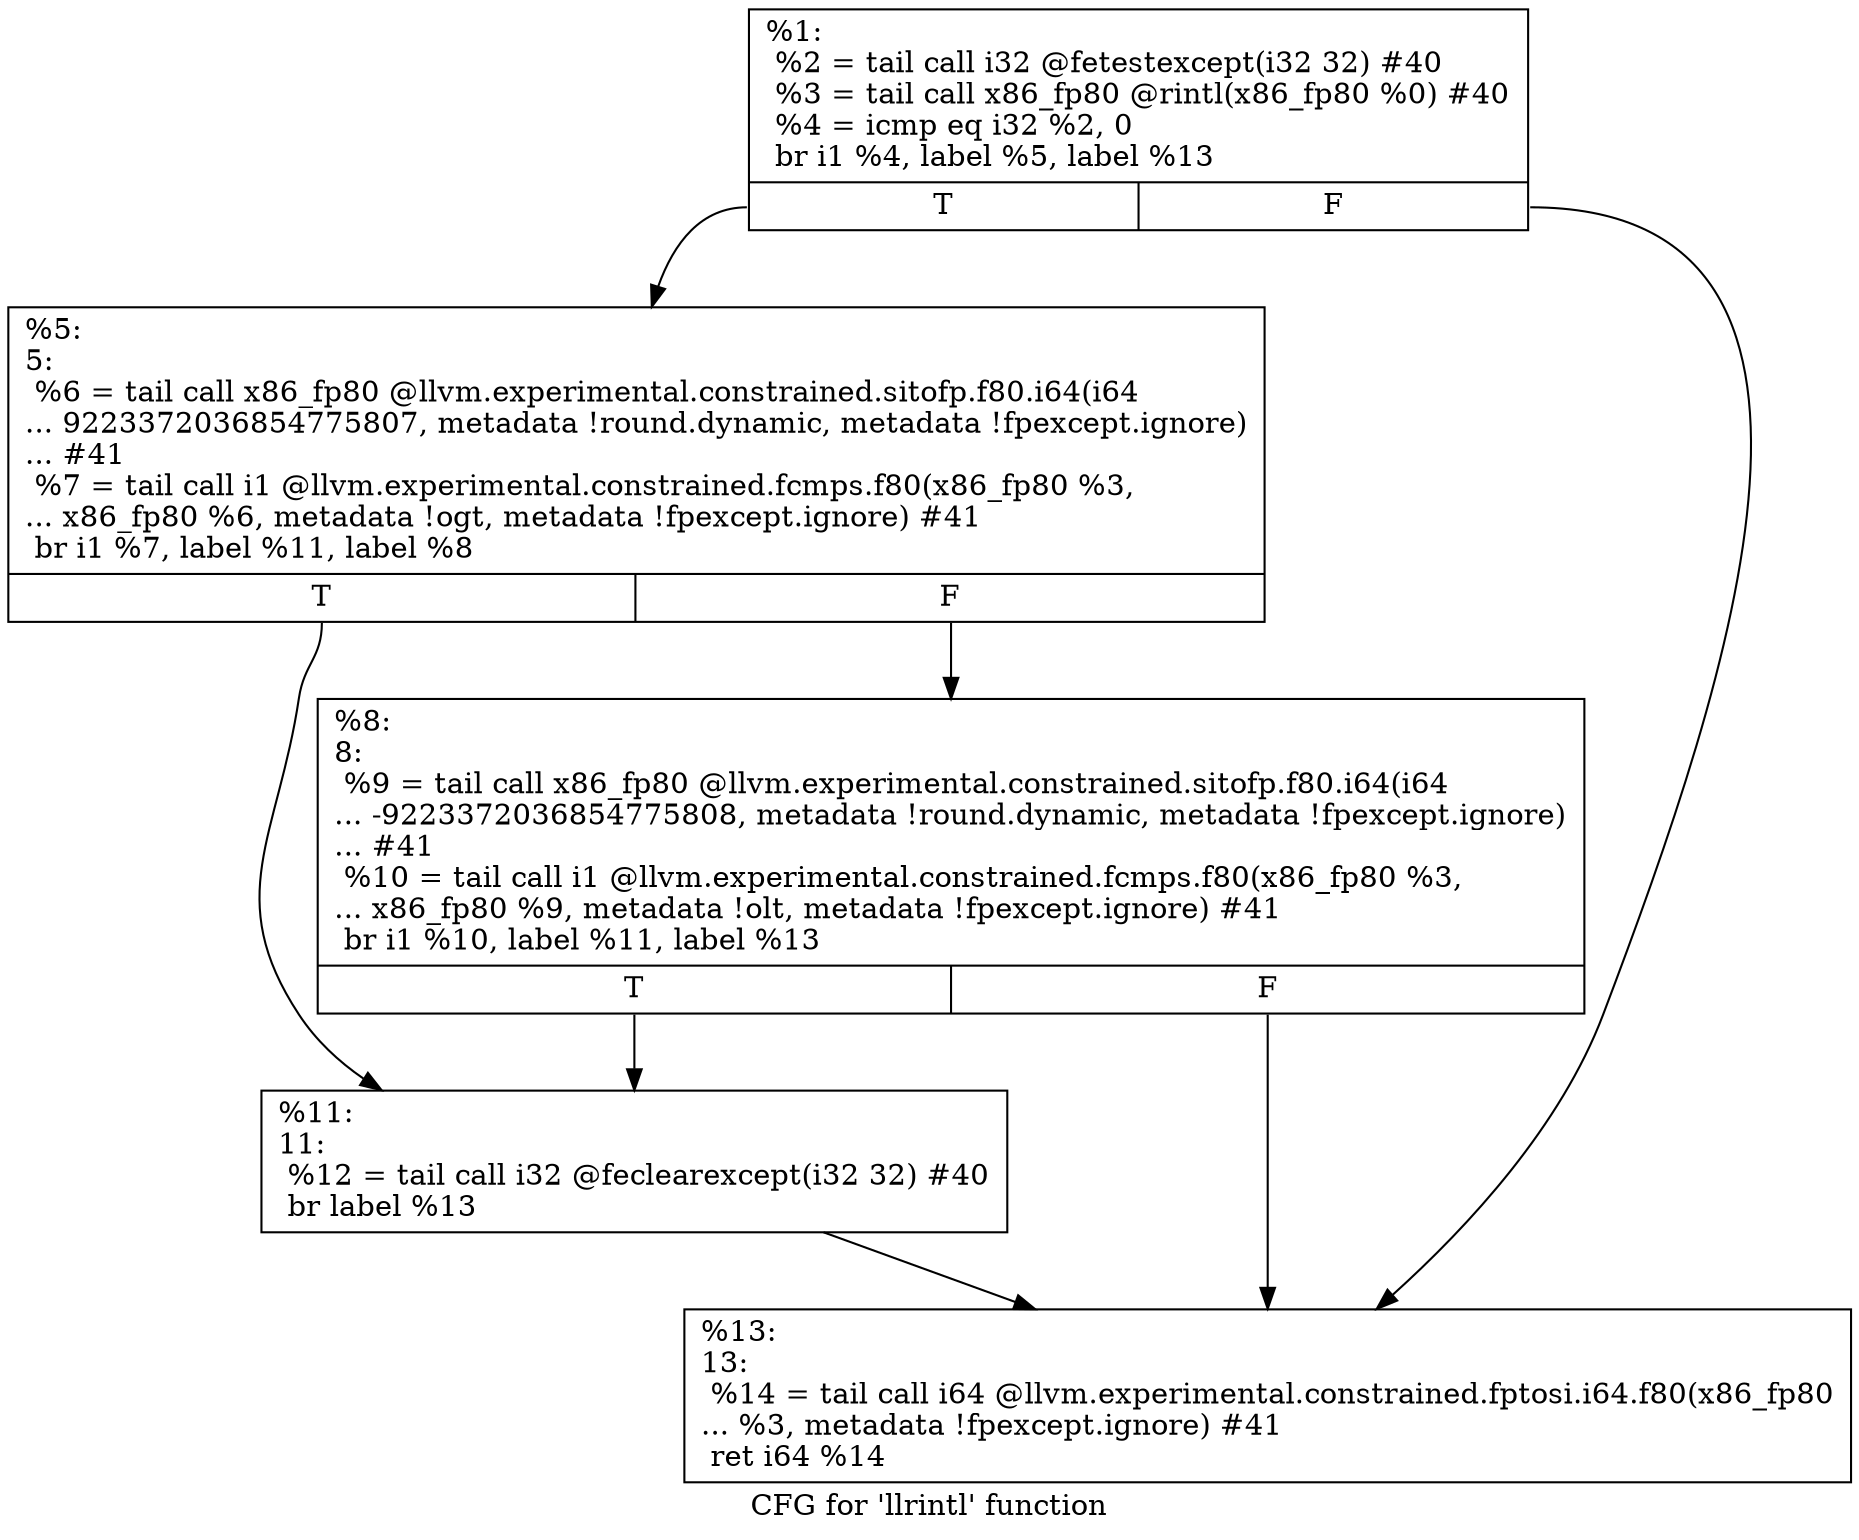 digraph "CFG for 'llrintl' function" {
	label="CFG for 'llrintl' function";

	Node0x1fec470 [shape=record,label="{%1:\l  %2 = tail call i32 @fetestexcept(i32 32) #40\l  %3 = tail call x86_fp80 @rintl(x86_fp80 %0) #40\l  %4 = icmp eq i32 %2, 0\l  br i1 %4, label %5, label %13\l|{<s0>T|<s1>F}}"];
	Node0x1fec470:s0 -> Node0x1fec4f0;
	Node0x1fec470:s1 -> Node0x1fec5e0;
	Node0x1fec4f0 [shape=record,label="{%5:\l5:                                                \l  %6 = tail call x86_fp80 @llvm.experimental.constrained.sitofp.f80.i64(i64\l... 9223372036854775807, metadata !round.dynamic, metadata !fpexcept.ignore)\l... #41\l  %7 = tail call i1 @llvm.experimental.constrained.fcmps.f80(x86_fp80 %3,\l... x86_fp80 %6, metadata !ogt, metadata !fpexcept.ignore) #41\l  br i1 %7, label %11, label %8\l|{<s0>T|<s1>F}}"];
	Node0x1fec4f0:s0 -> Node0x1fec590;
	Node0x1fec4f0:s1 -> Node0x1fec540;
	Node0x1fec540 [shape=record,label="{%8:\l8:                                                \l  %9 = tail call x86_fp80 @llvm.experimental.constrained.sitofp.f80.i64(i64\l... -9223372036854775808, metadata !round.dynamic, metadata !fpexcept.ignore)\l... #41\l  %10 = tail call i1 @llvm.experimental.constrained.fcmps.f80(x86_fp80 %3,\l... x86_fp80 %9, metadata !olt, metadata !fpexcept.ignore) #41\l  br i1 %10, label %11, label %13\l|{<s0>T|<s1>F}}"];
	Node0x1fec540:s0 -> Node0x1fec590;
	Node0x1fec540:s1 -> Node0x1fec5e0;
	Node0x1fec590 [shape=record,label="{%11:\l11:                                               \l  %12 = tail call i32 @feclearexcept(i32 32) #40\l  br label %13\l}"];
	Node0x1fec590 -> Node0x1fec5e0;
	Node0x1fec5e0 [shape=record,label="{%13:\l13:                                               \l  %14 = tail call i64 @llvm.experimental.constrained.fptosi.i64.f80(x86_fp80\l... %3, metadata !fpexcept.ignore) #41\l  ret i64 %14\l}"];
}
